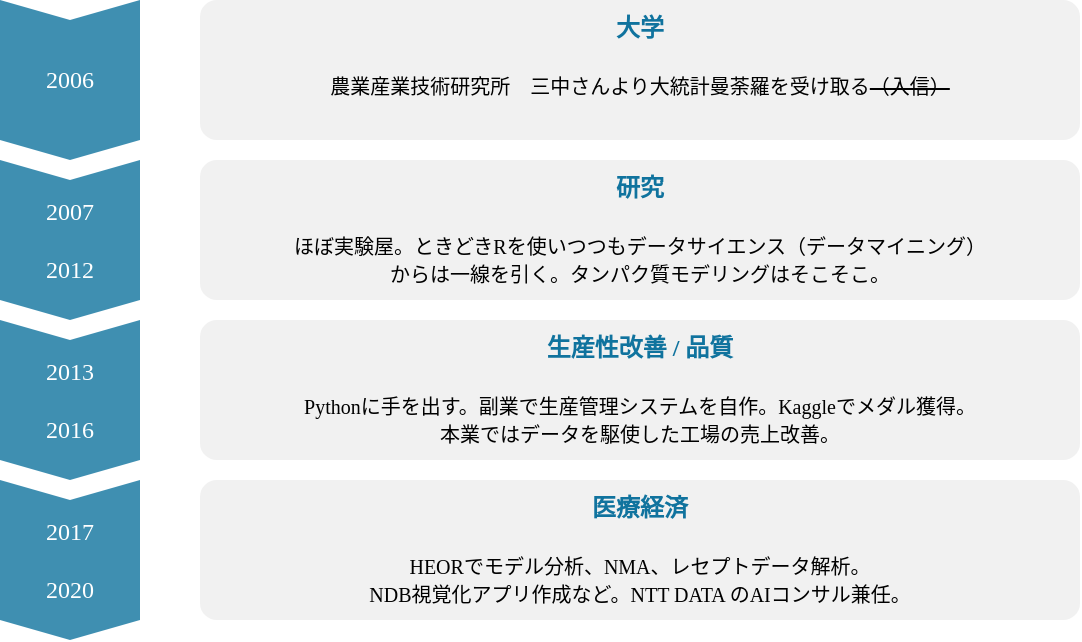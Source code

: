 <mxfile version="15.0.6" type="github" pages="5">
  <diagram id="nfT71_-IPyRZFanoregO" name="Page1">
    <mxGraphModel dx="3232" dy="1273" grid="1" gridSize="10" guides="1" tooltips="1" connect="1" arrows="1" fold="1" page="1" pageScale="1" pageWidth="850" pageHeight="1100" math="0" shadow="0">
      <root>
        <mxCell id="p9SXIOguWRCFXc3_EY1H-0" />
        <mxCell id="p9SXIOguWRCFXc3_EY1H-1" parent="p9SXIOguWRCFXc3_EY1H-0" />
        <mxCell id="pGd8FTcYEc2tg5zaIXxq-0" value="&lt;p&gt;&lt;font data-font-src=&quot;https://fonts.googleapis.com/css?family=Montserrat&quot;&gt;2006&lt;/font&gt;&lt;/p&gt;" style="shape=step;perimeter=stepPerimeter;whiteSpace=wrap;html=1;fixedSize=1;size=10;direction=south;fillColor=#10739E;strokeColor=none;rounded=0;fontColor=#FFFFFF;fontFamily=Montserrat;fontSource=https%3A%2F%2Ffonts.googleapis.com%2Fcss%3Ffamily%3DMontserrat;opacity=80;" parent="p9SXIOguWRCFXc3_EY1H-1" vertex="1">
          <mxGeometry x="-780" y="150" width="70" height="80" as="geometry" />
        </mxCell>
        <mxCell id="pGd8FTcYEc2tg5zaIXxq-1" value="&lt;font style=&quot;font-size: 12px&quot;&gt;&lt;font style=&quot;font-size: 12px&quot; color=&quot;#10739E&quot;&gt;&lt;b&gt;大学&lt;/b&gt;&lt;/font&gt;&lt;br&gt;&lt;br&gt;&lt;font size=&quot;1&quot;&gt;農業産業技術研究所　三中さんより大統計曼荼羅を受け取る&lt;strike&gt;（入信）&lt;/strike&gt;&lt;br&gt;&lt;/font&gt;&lt;/font&gt;" style="rounded=1;strokeColor=none;fillColor=#DDDDDD;align=center;arcSize=12;verticalAlign=top;whiteSpace=wrap;html=1;fontSize=12;opacity=40;fontFamily=Montserrat;fontSource=https%3A%2F%2Ffonts.googleapis.com%2Fcss%3Ffamily%3DMontserrat;" parent="p9SXIOguWRCFXc3_EY1H-1" vertex="1">
          <mxGeometry x="-680" y="150" width="440" height="70" as="geometry" />
        </mxCell>
        <mxCell id="pGd8FTcYEc2tg5zaIXxq-2" value="&lt;div&gt;2007&lt;/div&gt;&lt;div&gt;&lt;br&gt;&lt;/div&gt;&lt;div&gt;2012&lt;br&gt;&lt;/div&gt;" style="shape=step;perimeter=stepPerimeter;whiteSpace=wrap;html=1;fixedSize=1;size=10;direction=south;fillColor=#10739E;strokeColor=none;rounded=0;fontColor=#FFFFFF;fontFamily=Montserrat;fontSource=https%3A%2F%2Ffonts.googleapis.com%2Fcss%3Ffamily%3DMontserrat;opacity=80;" parent="p9SXIOguWRCFXc3_EY1H-1" vertex="1">
          <mxGeometry x="-780" y="230" width="70" height="80" as="geometry" />
        </mxCell>
        <mxCell id="pGd8FTcYEc2tg5zaIXxq-3" value="&lt;font style=&quot;font-size: 12px&quot;&gt;&lt;font style=&quot;font-size: 12px&quot; color=&quot;#10739E&quot;&gt;&lt;b&gt;研究&lt;/b&gt;&lt;/font&gt;&lt;br&gt;&lt;br&gt;&lt;/font&gt;&lt;div&gt;&lt;font style=&quot;font-size: 10px&quot;&gt;&lt;font size=&quot;1&quot;&gt;ほぼ実験屋。ときどきRを使いつつもデータサイエンス（データマイニング）&lt;/font&gt;&lt;/font&gt;&lt;/div&gt;&lt;div&gt;&lt;font style=&quot;font-size: 10px&quot;&gt;&lt;font size=&quot;1&quot;&gt;からは一線を引く。タンパク質モデリングはそこそこ。&lt;br&gt;&lt;/font&gt;&lt;/font&gt;&lt;/div&gt;" style="rounded=1;strokeColor=none;fillColor=#DDDDDD;align=center;arcSize=12;verticalAlign=top;whiteSpace=wrap;html=1;fontSize=12;opacity=40;fontFamily=Montserrat;fontSource=https%3A%2F%2Ffonts.googleapis.com%2Fcss%3Ffamily%3DMontserrat;" parent="p9SXIOguWRCFXc3_EY1H-1" vertex="1">
          <mxGeometry x="-680" y="230" width="440" height="70" as="geometry" />
        </mxCell>
        <mxCell id="pGd8FTcYEc2tg5zaIXxq-4" value="&lt;div&gt;2013&lt;/div&gt;&lt;div&gt;&lt;br&gt;&lt;/div&gt;&lt;div&gt;2016&lt;br&gt;&lt;/div&gt;" style="shape=step;perimeter=stepPerimeter;whiteSpace=wrap;html=1;fixedSize=1;size=10;direction=south;fillColor=#10739E;strokeColor=none;rounded=0;fontColor=#FFFFFF;fontFamily=Montserrat;fontSource=https%3A%2F%2Ffonts.googleapis.com%2Fcss%3Ffamily%3DMontserrat;opacity=80;" parent="p9SXIOguWRCFXc3_EY1H-1" vertex="1">
          <mxGeometry x="-780" y="310" width="70" height="80" as="geometry" />
        </mxCell>
        <mxCell id="pGd8FTcYEc2tg5zaIXxq-5" value="&lt;font style=&quot;font-size: 12px&quot;&gt;&lt;font style=&quot;font-size: 12px&quot; color=&quot;#10739E&quot;&gt;&lt;b&gt;生産性改善 / 品質&lt;/b&gt;&lt;/font&gt;&lt;br&gt;&lt;br&gt;&lt;/font&gt;&lt;div&gt;&lt;font style=&quot;font-size: 10px&quot;&gt;&lt;font size=&quot;1&quot;&gt;Pythonに手を出す。副業で生産管理システムを自作。Kaggleでメダル獲得。&lt;/font&gt;&lt;/font&gt;&lt;/div&gt;&lt;div&gt;&lt;font style=&quot;font-size: 10px&quot;&gt;&lt;font size=&quot;1&quot;&gt;本業ではデータを駆使した工場の売上改善。&lt;/font&gt;&lt;/font&gt;&lt;/div&gt;" style="rounded=1;strokeColor=none;fillColor=#DDDDDD;align=center;arcSize=12;verticalAlign=top;whiteSpace=wrap;html=1;fontSize=12;opacity=40;fontFamily=Montserrat;fontSource=https%3A%2F%2Ffonts.googleapis.com%2Fcss%3Ffamily%3DMontserrat;" parent="p9SXIOguWRCFXc3_EY1H-1" vertex="1">
          <mxGeometry x="-680" y="310" width="440" height="70" as="geometry" />
        </mxCell>
        <mxCell id="pGd8FTcYEc2tg5zaIXxq-6" value="&lt;div&gt;2017&lt;/div&gt;&lt;div&gt;&lt;br&gt;&lt;/div&gt;&lt;div&gt;2020&lt;br&gt;&lt;/div&gt;" style="shape=step;perimeter=stepPerimeter;whiteSpace=wrap;html=1;fixedSize=1;size=10;direction=south;fillColor=#10739E;strokeColor=none;rounded=0;fontColor=#FFFFFF;fontFamily=Montserrat;fontSource=https%3A%2F%2Ffonts.googleapis.com%2Fcss%3Ffamily%3DMontserrat;opacity=80;" parent="p9SXIOguWRCFXc3_EY1H-1" vertex="1">
          <mxGeometry x="-780" y="390" width="70" height="80" as="geometry" />
        </mxCell>
        <mxCell id="pGd8FTcYEc2tg5zaIXxq-7" value="&lt;font style=&quot;font-size: 12px&quot;&gt;&lt;font style=&quot;font-size: 12px&quot; color=&quot;#10739E&quot;&gt;&lt;b&gt;医療経済&lt;/b&gt;&lt;/font&gt;&lt;br&gt;&lt;br&gt;&lt;/font&gt;&lt;div&gt;&lt;font style=&quot;font-size: 10px&quot;&gt;&lt;font size=&quot;1&quot;&gt;HEORでモデル分析、NMA、レセプトデータ解析。&lt;/font&gt;&lt;/font&gt;&lt;/div&gt;&lt;div&gt;&lt;font style=&quot;font-size: 10px&quot;&gt;&lt;font size=&quot;1&quot;&gt;NDB視覚化アプリ作成など。&lt;/font&gt;&lt;/font&gt;&lt;font style=&quot;font-size: 10px&quot;&gt;&lt;font size=&quot;1&quot;&gt;NTT DATA のAIコンサル兼任。&lt;/font&gt;&lt;/font&gt;&lt;/div&gt;" style="rounded=1;strokeColor=none;fillColor=#DDDDDD;align=center;arcSize=12;verticalAlign=top;whiteSpace=wrap;html=1;fontSize=12;opacity=40;fontFamily=Montserrat;fontSource=https%3A%2F%2Ffonts.googleapis.com%2Fcss%3Ffamily%3DMontserrat;" parent="p9SXIOguWRCFXc3_EY1H-1" vertex="1">
          <mxGeometry x="-680" y="390" width="440" height="70" as="geometry" />
        </mxCell>
      </root>
    </mxGraphModel>
  </diagram>
  <diagram id="hUq8l0zJN-bttdY-le0T" name="Page-2">
    <mxGraphModel dx="1032" dy="624" grid="1" gridSize="10" guides="1" tooltips="1" connect="1" arrows="1" fold="1" page="1" pageScale="1" pageWidth="850" pageHeight="1100" math="0" shadow="0">
      <root>
        <mxCell id="9UxpXEo3Pc5CRail3H-m-0" />
        <mxCell id="9UxpXEo3Pc5CRail3H-m-1" parent="9UxpXEo3Pc5CRail3H-m-0" />
        <mxCell id="9UxpXEo3Pc5CRail3H-m-2" value="データサイエンティスト" style="rounded=0;whiteSpace=wrap;html=1;opacity=80;fontColor=#666666;spacing=2;strokeWidth=1;strokeColor=#999999;fontFamily=Montserrat;fontSource=https%3A%2F%2Ffonts.googleapis.com%2Fcss%3Ffamily%3DMontserrat;sketch=1;fillColor=none;" parent="9UxpXEo3Pc5CRail3H-m-1" vertex="1">
          <mxGeometry x="150" y="220" width="210" height="40" as="geometry" />
        </mxCell>
        <mxCell id="9UxpXEo3Pc5CRail3H-m-3" value="* 統計分析で「意思決定を支援する」&lt;br&gt;&lt;br&gt;* 必要に応じて機械学習で「自動化の推進」も進める&lt;br&gt;&lt;br&gt;* 必要に応じてデータ基盤・データ活用体制の構築も担う&lt;br&gt;&lt;br&gt;&lt;b&gt;データに関するオールラウンダー的な立ち位置。データアナリストの延長。&lt;/b&gt;" style="rounded=0;whiteSpace=wrap;opacity=80;fontColor=#666666;spacing=2;strokeWidth=1;strokeColor=#999999;fontFamily=Montserrat;fontSource=https%3A%2F%2Ffonts.googleapis.com%2Fcss%3Ffamily%3DMontserrat;align=left;fontSize=11;spacingLeft=3;spacingRight=3;html=1;sketch=1;fillColor=none;" parent="9UxpXEo3Pc5CRail3H-m-1" vertex="1">
          <mxGeometry x="150" y="270" width="210" height="160" as="geometry" />
        </mxCell>
        <mxCell id="9UxpXEo3Pc5CRail3H-m-4" value="定義" style="rounded=0;whiteSpace=wrap;html=1;strokeColor=#999999;fontSize=10;fontFamily=Montserrat;fontSource=https%3A%2F%2Ffonts.googleapis.com%2Fcss%3Ffamily%3DMontserrat;fontColor=#808080;sketch=1;fillColor=none;" parent="9UxpXEo3Pc5CRail3H-m-1" vertex="1">
          <mxGeometry x="90" y="270" width="50" height="160" as="geometry" />
        </mxCell>
        <mxCell id="9UxpXEo3Pc5CRail3H-m-5" value="スキル" style="rounded=0;whiteSpace=wrap;html=1;strokeColor=#999999;fontSize=10;fontFamily=Montserrat;fontSource=https%3A%2F%2Ffonts.googleapis.com%2Fcss%3Ffamily%3DMontserrat;fontColor=#808080;sketch=1;fillColor=none;" parent="9UxpXEo3Pc5CRail3H-m-1" vertex="1">
          <mxGeometry x="90" y="440" width="50" height="120" as="geometry" />
        </mxCell>
        <mxCell id="j8T_HdrlfE7mMLbsaLNT-0" value="* SQL文法を含むデータベース操作の技術&#xa;&#xa;* クラウドの知識&#xa;&#xa;* AutoMLの知識  &#xa;&#xa;* データ前処理・特徴量エンジニアリング" style="rounded=0;whiteSpace=wrap;opacity=80;fontColor=#666666;spacing=2;strokeWidth=1;strokeColor=#999999;fontFamily=Montserrat;fontSource=https%3A%2F%2Ffonts.googleapis.com%2Fcss%3Ffamily%3DMontserrat;align=left;spacingLeft=3;spacingRight=3;fontSize=10;sketch=1;fillColor=none;" parent="9UxpXEo3Pc5CRail3H-m-1" vertex="1">
          <mxGeometry x="150" y="440" width="210" height="120" as="geometry" />
        </mxCell>
        <mxCell id="j8T_HdrlfE7mMLbsaLNT-1" value="機械学習エンジニア" style="rounded=0;whiteSpace=wrap;html=1;opacity=80;fontColor=#666666;spacing=2;strokeWidth=1;strokeColor=#999999;fontFamily=Montserrat;fontSource=https%3A%2F%2Ffonts.googleapis.com%2Fcss%3Ffamily%3DMontserrat;sketch=1;fillColor=none;" parent="9UxpXEo3Pc5CRail3H-m-1" vertex="1">
          <mxGeometry x="370" y="220" width="210" height="40" as="geometry" />
        </mxCell>
        <mxCell id="j8T_HdrlfE7mMLbsaLNT-3" value="&lt;div style=&quot;font-size: 11px&quot;&gt;* 基本的に機械学習を各種システムに組み入れて開発する&lt;/div&gt;&lt;div style=&quot;font-size: 11px&quot;&gt;&lt;br style=&quot;font-size: 11px&quot;&gt;&lt;/div&gt;&lt;div style=&quot;font-size: 11px&quot;&gt;* 超速で進歩する領域であるため、必要に応じて研究活動も行う&lt;/div&gt;&lt;div style=&quot;font-size: 11px&quot;&gt;&lt;br style=&quot;font-size: 11px&quot;&gt;&lt;/div&gt;&lt;div style=&quot;font-size: 11px&quot;&gt;&lt;b&gt;ソフトウェアエンジニアの延長。&lt;/b&gt;&lt;br style=&quot;font-size: 11px&quot;&gt;&lt;/div&gt;" style="rounded=0;whiteSpace=wrap;opacity=80;fontColor=#666666;spacing=2;strokeWidth=1;strokeColor=#999999;fontFamily=Montserrat;fontSource=https%3A%2F%2Ffonts.googleapis.com%2Fcss%3Ffamily%3DMontserrat;align=left;fontSize=11;spacingLeft=3;spacingRight=3;html=1;sketch=1;fillColor=none;" parent="9UxpXEo3Pc5CRail3H-m-1" vertex="1">
          <mxGeometry x="370" y="270" width="210" height="160" as="geometry" />
        </mxCell>
        <mxCell id="j8T_HdrlfE7mMLbsaLNT-4" value="データアーキテクト" style="rounded=0;whiteSpace=wrap;html=1;opacity=80;fontColor=#666666;spacing=2;strokeWidth=1;strokeColor=#999999;fontFamily=Montserrat;fontSource=https%3A%2F%2Ffonts.googleapis.com%2Fcss%3Ffamily%3DMontserrat;sketch=1;fillColor=none;" parent="9UxpXEo3Pc5CRail3H-m-1" vertex="1">
          <mxGeometry x="590" y="220" width="210" height="40" as="geometry" />
        </mxCell>
        <mxCell id="j8T_HdrlfE7mMLbsaLNT-5" value="* データ利活用業務のために、データ基盤・データ活用体制を構築＆整備する&lt;br&gt;&lt;br&gt;* データ基盤のオーナーシップを持つことが多く、付随する業務として分析向けデータ抽出やダッシュボード構築を行う&lt;br&gt;&lt;br&gt;&lt;b&gt;DBエンジニアの延長。&lt;/b&gt;" style="rounded=0;whiteSpace=wrap;opacity=80;fontColor=#666666;spacing=2;strokeWidth=1;strokeColor=#999999;fontFamily=Montserrat;fontSource=https%3A%2F%2Ffonts.googleapis.com%2Fcss%3Ffamily%3DMontserrat;align=left;fontSize=11;spacingLeft=3;spacingRight=3;fontStyle=0;shadow=0;glass=0;sketch=1;html=1;fillColor=none;" parent="9UxpXEo3Pc5CRail3H-m-1" vertex="1">
          <mxGeometry x="590" y="270" width="210" height="160" as="geometry" />
        </mxCell>
        <mxCell id="j8T_HdrlfE7mMLbsaLNT-6" value="&lt;div style=&quot;font-size: 10px;&quot;&gt;* エンジニアとしてのスキル&lt;/div&gt;&lt;div style=&quot;font-size: 10px;&quot;&gt;&lt;br style=&quot;font-size: 10px;&quot;&gt;&lt;/div&gt;&lt;div style=&quot;font-size: 10px;&quot;&gt;* 機械学習の知識&lt;/div&gt;&lt;div style=&quot;font-size: 10px;&quot;&gt;&lt;br style=&quot;font-size: 10px;&quot;&gt;&lt;/div&gt;&lt;div style=&quot;font-size: 10px;&quot;&gt;* NN/DLの知識&lt;/div&gt;&lt;div style=&quot;font-size: 10px;&quot;&gt;&lt;br style=&quot;font-size: 10px;&quot;&gt;&lt;/div&gt;&lt;div style=&quot;font-size: 10px;&quot;&gt;* &quot;Kaggleで勝つ&quot;の知識&lt;br style=&quot;font-size: 10px;&quot;&gt;&lt;/div&gt;" style="rounded=0;whiteSpace=wrap;html=1;opacity=80;fontColor=#666666;spacing=2;strokeWidth=1;strokeColor=#999999;fontFamily=Montserrat;fontSource=https%3A%2F%2Ffonts.googleapis.com%2Fcss%3Ffamily%3DMontserrat;align=left;spacingLeft=3;spacingRight=3;fontSize=10;sketch=1;fillColor=none;" parent="9UxpXEo3Pc5CRail3H-m-1" vertex="1">
          <mxGeometry x="370" y="440" width="210" height="120" as="geometry" />
        </mxCell>
        <mxCell id="j8T_HdrlfE7mMLbsaLNT-7" value="* 一般的なDB操作&#xa;&#xa;* DWH / データマートの構築・整備スキル&#xa;&#xa;*データ分析（統計分析・機械学習問わず）の目的に応じてDBを操作＆抽出&#xa;&#xa;* データ基盤に付随する分析業務" style="rounded=0;whiteSpace=wrap;opacity=80;fontColor=#666666;spacing=2;strokeWidth=1;strokeColor=#999999;fontFamily=Montserrat;fontSource=https%3A%2F%2Ffonts.googleapis.com%2Fcss%3Ffamily%3DMontserrat;align=left;spacingLeft=3;spacingRight=3;fontSize=10;sketch=1;fillColor=none;" parent="9UxpXEo3Pc5CRail3H-m-1" vertex="1">
          <mxGeometry x="590" y="440" width="210" height="120" as="geometry" />
        </mxCell>
      </root>
    </mxGraphModel>
  </diagram>
  <diagram id="yh9RSn8FNRR-F8zXOmGP" name="Page-3">
    <mxGraphModel dx="893" dy="624" grid="1" gridSize="10" guides="1" tooltips="1" connect="1" arrows="1" fold="1" page="1" pageScale="1" pageWidth="850" pageHeight="1100" math="0" shadow="0">
      <root>
        <mxCell id="TAIWlikkCOqCa6km391F-0" />
        <mxCell id="TAIWlikkCOqCa6km391F-1" parent="TAIWlikkCOqCa6km391F-0" />
        <mxCell id="TAIWlikkCOqCa6km391F-2" value="" style="shape=image;verticalLabelPosition=bottom;labelBackgroundColor=#ffffff;verticalAlign=top;aspect=fixed;imageAspect=0;image=http://www.metal-am.com/wp-content/uploads/sites/4/2020/12/fig-01-copy-1024x630.jpg;" parent="TAIWlikkCOqCa6km391F-1" vertex="1">
          <mxGeometry x="150" y="170" width="763.75" height="470" as="geometry" />
        </mxCell>
        <mxCell id="airgw70l3UCqZkjlE6ua-10" value="大量のデータを学習し、特定のタスクを遂行する関数を自動的に構築する技術" style="whiteSpace=wrap;rounded=0;shadow=0;glass=0;sketch=1;fontColor=#808080;fillColor=#ffffff;align=left;fontFamily=Noto Sans JP;fontSize=13;strokeColor=#808080;spacingLeft=5;spacingRight=5;fontSource=https%3A%2F%2Ffonts.googleapis.com%2Fcss%3Ffamily%3DNoto%2BSans%2BJP;" parent="TAIWlikkCOqCa6km391F-1" vertex="1">
          <mxGeometry x="401.88" y="530" width="260" height="60" as="geometry" />
        </mxCell>
        <mxCell id="airgw70l3UCqZkjlE6ua-12" value="機械学習の1手法。ニューラルネットワークを多層に結合して表現・学習能力を高めた" style="whiteSpace=wrap;rounded=0;shadow=0;glass=0;sketch=1;fontColor=#808080;fillColor=#ffffff;align=left;fontFamily=Noto Sans JP;fontSize=13;strokeColor=#808080;spacingLeft=5;spacingRight=5;html=1;fontSource=https%3A%2F%2Ffonts.googleapis.com%2Fcss%3Ffamily%3DNoto%2BSans%2BJP;" parent="TAIWlikkCOqCa6km391F-1" vertex="1">
          <mxGeometry x="661.88" y="490" width="248.12" height="60" as="geometry" />
        </mxCell>
        <mxCell id="airgw70l3UCqZkjlE6ua-13" value="特化型AI / 汎用型AI、強いAI / 弱いAI" style="whiteSpace=wrap;rounded=0;shadow=0;glass=0;sketch=1;fontColor=#808080;fillColor=#ffffff;align=left;fontFamily=Noto Sans JP;fontSize=13;strokeColor=#808080;spacingLeft=5;spacingRight=5;fontSource=https%3A%2F%2Ffonts.googleapis.com%2Fcss%3Ffamily%3DNoto%2BSans%2BJP;" parent="TAIWlikkCOqCa6km391F-1" vertex="1">
          <mxGeometry x="150" y="570" width="230" height="60" as="geometry" />
        </mxCell>
      </root>
    </mxGraphModel>
  </diagram>
  <diagram id="zrfpJyeRR_nyD6yEaahl" name="Page-4">
    <mxGraphModel dx="2382" dy="1273" grid="1" gridSize="10" guides="1" tooltips="1" connect="1" arrows="1" fold="1" page="1" pageScale="1" pageWidth="850" pageHeight="1100" math="0" shadow="0">
      <root>
        <mxCell id="HDczlblUwx7JTKvTxsxV-0" />
        <mxCell id="HDczlblUwx7JTKvTxsxV-1" parent="HDczlblUwx7JTKvTxsxV-0" />
        <mxCell id="HDczlblUwx7JTKvTxsxV-6" value="" style="shape=image;html=1;verticalAlign=top;verticalLabelPosition=bottom;labelBackgroundColor=#ffffff;imageAspect=0;aspect=fixed;image=https://cdn2.iconfinder.com/data/icons/cleaning-153/32/Cleaning_cleaning_clean_broom_housekeeping-128.png;sketch=1;fillColor=none;" parent="HDczlblUwx7JTKvTxsxV-1" vertex="1">
          <mxGeometry x="230" y="430" width="108" height="108" as="geometry" />
        </mxCell>
        <mxCell id="HDczlblUwx7JTKvTxsxV-8" value="" style="outlineConnect=0;fontColor=#232F3E;gradientColor=none;fillColor=#6CAE3E;strokeColor=none;dashed=0;verticalLabelPosition=bottom;verticalAlign=top;align=center;html=1;fontSize=12;fontStyle=0;aspect=fixed;pointerEvents=1;shape=mxgraph.aws4.iot_analytics_data_store;sketch=0;" parent="HDczlblUwx7JTKvTxsxV-1" vertex="1">
          <mxGeometry x="100" y="440" width="67.85" height="98" as="geometry" />
        </mxCell>
        <mxCell id="HDczlblUwx7JTKvTxsxV-9" value="" style="outlineConnect=0;fontColor=#232F3E;gradientColor=none;fillColor=#6CAE3E;strokeColor=none;dashed=0;verticalLabelPosition=bottom;verticalAlign=top;align=center;html=1;fontSize=12;fontStyle=0;aspect=fixed;pointerEvents=1;shape=mxgraph.aws4.data_set;sketch=0;" parent="HDczlblUwx7JTKvTxsxV-1" vertex="1">
          <mxGeometry y="438.95" width="80" height="99.05" as="geometry" />
        </mxCell>
        <mxCell id="HDczlblUwx7JTKvTxsxV-10" value="" style="triangle;whiteSpace=wrap;html=1;sketch=0;strokeColor=none;fillColor=#B3B3B3;" parent="HDczlblUwx7JTKvTxsxV-1" vertex="1">
          <mxGeometry x="200" y="461.17" width="20" height="53.33" as="geometry" />
        </mxCell>
        <mxCell id="HDczlblUwx7JTKvTxsxV-21" value="" style="shape=image;html=1;verticalAlign=top;verticalLabelPosition=bottom;labelBackgroundColor=#ffffff;imageAspect=0;aspect=fixed;image=https://cdn4.iconfinder.com/data/icons/internet-networking-and-communication-glyph-24/24/Communication_discussing_speech_bubble_talking_user-128.png;sketch=0;fillColor=#B3B3B3;" parent="HDczlblUwx7JTKvTxsxV-1" vertex="1">
          <mxGeometry x="700" y="438.95" width="88" height="88" as="geometry" />
        </mxCell>
        <mxCell id="HDczlblUwx7JTKvTxsxV-22" value="" style="triangle;whiteSpace=wrap;html=1;sketch=0;strokeColor=none;fillColor=#B3B3B3;" parent="HDczlblUwx7JTKvTxsxV-1" vertex="1">
          <mxGeometry x="350" y="461.17" width="20" height="53.33" as="geometry" />
        </mxCell>
        <mxCell id="HDczlblUwx7JTKvTxsxV-23" value="" style="group" parent="HDczlblUwx7JTKvTxsxV-1" vertex="1" connectable="0">
          <mxGeometry x="390" y="400" width="230" height="179" as="geometry" />
        </mxCell>
        <mxCell id="HDczlblUwx7JTKvTxsxV-11" value="" style="shape=image;html=1;verticalAlign=top;verticalLabelPosition=bottom;labelBackgroundColor=#ffffff;imageAspect=0;aspect=fixed;image=https://cdn1.iconfinder.com/data/icons/material-core/23/content-cut-128.png;sketch=0;fillColor=#B3B3B3;" parent="HDczlblUwx7JTKvTxsxV-23" vertex="1">
          <mxGeometry width="80" height="80" as="geometry" />
        </mxCell>
        <mxCell id="HDczlblUwx7JTKvTxsxV-13" value="" style="aspect=fixed;pointerEvents=1;shadow=0;dashed=0;html=1;strokeColor=none;labelPosition=center;verticalLabelPosition=bottom;verticalAlign=top;align=center;fillColor=#00188D;shape=mxgraph.mscae.general.graph;sketch=0;" parent="HDczlblUwx7JTKvTxsxV-23" vertex="1">
          <mxGeometry x="160" y="5" width="70" height="70" as="geometry" />
        </mxCell>
        <mxCell id="HDczlblUwx7JTKvTxsxV-18" style="edgeStyle=orthogonalEdgeStyle;rounded=0;orthogonalLoop=1;jettySize=auto;html=1;exitX=0;exitY=0.5;exitDx=0;exitDy=0;entryX=0.5;entryY=1;entryDx=0;entryDy=0;sketch=1;strokeColor=#808080;" parent="HDczlblUwx7JTKvTxsxV-23" source="HDczlblUwx7JTKvTxsxV-15" target="HDczlblUwx7JTKvTxsxV-11" edge="1">
          <mxGeometry relative="1" as="geometry" />
        </mxCell>
        <mxCell id="HDczlblUwx7JTKvTxsxV-15" value="" style="shape=image;html=1;verticalAlign=top;verticalLabelPosition=bottom;labelBackgroundColor=#ffffff;imageAspect=0;aspect=fixed;image=https://cdn0.iconfinder.com/data/icons/glyphpack/60/function-128.png;sketch=0;fillColor=#B3B3B3;" parent="HDczlblUwx7JTKvTxsxV-23" vertex="1">
          <mxGeometry x="80" y="121" width="58" height="58" as="geometry" />
        </mxCell>
        <mxCell id="HDczlblUwx7JTKvTxsxV-19" style="edgeStyle=orthogonalEdgeStyle;rounded=0;orthogonalLoop=1;jettySize=auto;html=1;exitX=0.5;exitY=1;exitDx=0;exitDy=0;exitPerimeter=0;entryX=1;entryY=0.75;entryDx=0;entryDy=0;sketch=1;strokeColor=#808080;" parent="HDczlblUwx7JTKvTxsxV-23" source="HDczlblUwx7JTKvTxsxV-13" target="HDczlblUwx7JTKvTxsxV-15" edge="1">
          <mxGeometry relative="1" as="geometry" />
        </mxCell>
        <mxCell id="HDczlblUwx7JTKvTxsxV-16" value="" style="endArrow=classic;html=1;exitX=1;exitY=0.5;exitDx=0;exitDy=0;entryX=0;entryY=0.5;entryDx=0;entryDy=0;entryPerimeter=0;sketch=1;strokeColor=#808080;" parent="HDczlblUwx7JTKvTxsxV-23" source="HDczlblUwx7JTKvTxsxV-11" target="HDczlblUwx7JTKvTxsxV-13" edge="1">
          <mxGeometry width="50" height="50" relative="1" as="geometry">
            <mxPoint x="30" y="120" as="sourcePoint" />
            <mxPoint x="80" y="70" as="targetPoint" />
          </mxGeometry>
        </mxCell>
        <mxCell id="HDczlblUwx7JTKvTxsxV-24" value="" style="triangle;whiteSpace=wrap;html=1;sketch=0;strokeColor=none;fillColor=#B3B3B3;" parent="HDczlblUwx7JTKvTxsxV-1" vertex="1">
          <mxGeometry x="660" y="461.81" width="20" height="53.33" as="geometry" />
        </mxCell>
        <mxCell id="HDczlblUwx7JTKvTxsxV-25" value="データの読込" style="text;html=1;align=center;verticalAlign=middle;resizable=0;points=[];autosize=1;strokeColor=none;fillColor=none;fontSize=19;" parent="HDczlblUwx7JTKvTxsxV-1" vertex="1">
          <mxGeometry x="20" y="565" width="130" height="30" as="geometry" />
        </mxCell>
        <mxCell id="HDczlblUwx7JTKvTxsxV-26" value="整理" style="text;html=1;align=center;verticalAlign=middle;resizable=0;points=[];autosize=1;strokeColor=none;fillColor=none;fontSize=19;" parent="HDczlblUwx7JTKvTxsxV-1" vertex="1">
          <mxGeometry x="260" y="565" width="50" height="30" as="geometry" />
        </mxCell>
        <mxCell id="HDczlblUwx7JTKvTxsxV-27" value="変形" style="text;html=1;align=center;verticalAlign=middle;resizable=0;points=[];autosize=1;strokeColor=none;fillColor=none;fontSize=19;" parent="HDczlblUwx7JTKvTxsxV-1" vertex="1">
          <mxGeometry x="375" y="360" width="50" height="30" as="geometry" />
        </mxCell>
        <mxCell id="HDczlblUwx7JTKvTxsxV-28" value="可視化" style="text;html=1;align=center;verticalAlign=middle;resizable=0;points=[];autosize=1;strokeColor=none;fillColor=none;fontSize=19;" parent="HDczlblUwx7JTKvTxsxV-1" vertex="1">
          <mxGeometry x="560" y="360" width="70" height="30" as="geometry" />
        </mxCell>
        <mxCell id="HDczlblUwx7JTKvTxsxV-29" value="モデル" style="text;html=1;align=center;verticalAlign=middle;resizable=0;points=[];autosize=1;strokeColor=none;fillColor=none;fontSize=19;" parent="HDczlblUwx7JTKvTxsxV-1" vertex="1">
          <mxGeometry x="470" y="579" width="70" height="30" as="geometry" />
        </mxCell>
        <mxCell id="HDczlblUwx7JTKvTxsxV-30" value="伝達" style="text;html=1;align=center;verticalAlign=middle;resizable=0;points=[];autosize=1;strokeColor=none;fillColor=none;fontSize=19;" parent="HDczlblUwx7JTKvTxsxV-1" vertex="1">
          <mxGeometry x="719" y="549" width="50" height="30" as="geometry" />
        </mxCell>
      </root>
    </mxGraphModel>
  </diagram>
  <diagram id="rI5xuZV8ipGQuJ_-42ox" name="Page-5">
    <mxGraphModel dx="2009" dy="1273" grid="1" gridSize="10" guides="1" tooltips="1" connect="1" arrows="1" fold="1" page="1" pageScale="1" pageWidth="850" pageHeight="1100" math="0" shadow="0">
      <root>
        <mxCell id="ATxQNK5uhgOzWbLKc6zC-0" />
        <mxCell id="ATxQNK5uhgOzWbLKc6zC-1" parent="ATxQNK5uhgOzWbLKc6zC-0" />
        <mxCell id="N9aMcZx0KdY85BL23eSu-7" value="" style="group" vertex="1" connectable="0" parent="ATxQNK5uhgOzWbLKc6zC-1">
          <mxGeometry x="100" y="130" width="270" height="480" as="geometry" />
        </mxCell>
        <mxCell id="N9aMcZx0KdY85BL23eSu-2" value="" style="verticalLabelPosition=bottom;html=1;verticalAlign=top;strokeWidth=2;shape=mxgraph.lean_mapping.physical_pull;pointerEvents=1;rotation=-180;" vertex="1" parent="N9aMcZx0KdY85BL23eSu-7">
          <mxGeometry x="210" width="60" height="60" as="geometry" />
        </mxCell>
        <mxCell id="N9aMcZx0KdY85BL23eSu-1" value="" style="verticalLabelPosition=bottom;html=1;verticalAlign=top;strokeWidth=2;shape=mxgraph.lean_mapping.physical_pull;pointerEvents=1;rotation=-180;" vertex="1" parent="N9aMcZx0KdY85BL23eSu-7">
          <mxGeometry x="210" width="60" height="60" as="geometry" />
        </mxCell>
        <mxCell id="ATxQNK5uhgOzWbLKc6zC-12" value="" style="group" parent="N9aMcZx0KdY85BL23eSu-7" vertex="1" connectable="0">
          <mxGeometry y="30" width="230" height="450" as="geometry" />
        </mxCell>
        <mxCell id="ATxQNK5uhgOzWbLKc6zC-3" value="探索的データ分析" style="rounded=1;whiteSpace=wrap;html=1;sketch=1;fontFamily=Noto Sans JP;fontSource=https%3A%2F%2Ffonts.googleapis.com%2Fcss%3Ffamily%3DNoto%2BSans%2BJP;fontSize=19;strokeColor=#999999;fillColor=#E6E6E6;" parent="ATxQNK5uhgOzWbLKc6zC-12" vertex="1">
          <mxGeometry width="230" height="50" as="geometry" />
        </mxCell>
        <mxCell id="ATxQNK5uhgOzWbLKc6zC-4" value="特徴量エンジニアリング" style="rounded=1;whiteSpace=wrap;html=1;sketch=1;fontFamily=Noto Sans JP;fontSource=https%3A%2F%2Ffonts.googleapis.com%2Fcss%3Ffamily%3DNoto%2BSans%2BJP;fontSize=19;strokeColor=#999999;fillColor=#E6E6E6;" parent="ATxQNK5uhgOzWbLKc6zC-12" vertex="1">
          <mxGeometry y="100" width="230" height="50" as="geometry" />
        </mxCell>
        <mxCell id="ATxQNK5uhgOzWbLKc6zC-5" value="" style="triangle;whiteSpace=wrap;html=1;sketch=0;fontFamily=Noto Sans JP;fontSource=https%3A%2F%2Ffonts.googleapis.com%2Fcss%3Ffamily%3DNoto%2BSans%2BJP;fontSize=19;rotation=0;direction=south;strokeColor=none;fillColor=#10739E;" parent="ATxQNK5uhgOzWbLKc6zC-12" vertex="1">
          <mxGeometry x="95" y="70" width="40" height="15" as="geometry" />
        </mxCell>
        <mxCell id="ATxQNK5uhgOzWbLKc6zC-6" value="モデルの決定/実行/比較" style="rounded=1;whiteSpace=wrap;html=1;sketch=1;fontFamily=Noto Sans JP;fontSource=https%3A%2F%2Ffonts.googleapis.com%2Fcss%3Ffamily%3DNoto%2BSans%2BJP;fontSize=19;strokeColor=#999999;fillColor=#E6E6E6;" parent="ATxQNK5uhgOzWbLKc6zC-12" vertex="1">
          <mxGeometry y="200" width="230" height="50" as="geometry" />
        </mxCell>
        <mxCell id="ATxQNK5uhgOzWbLKc6zC-7" value="" style="triangle;whiteSpace=wrap;html=1;sketch=0;fontFamily=Noto Sans JP;fontSource=https%3A%2F%2Ffonts.googleapis.com%2Fcss%3Ffamily%3DNoto%2BSans%2BJP;fontSize=19;rotation=0;direction=south;strokeColor=none;fillColor=#10739E;" parent="ATxQNK5uhgOzWbLKc6zC-12" vertex="1">
          <mxGeometry x="95" y="170" width="40" height="15" as="geometry" />
        </mxCell>
        <mxCell id="ATxQNK5uhgOzWbLKc6zC-8" value="パラメーター検索" style="rounded=1;whiteSpace=wrap;html=1;sketch=1;fontFamily=Noto Sans JP;fontSource=https%3A%2F%2Ffonts.googleapis.com%2Fcss%3Ffamily%3DNoto%2BSans%2BJP;fontSize=19;strokeColor=#999999;fillColor=#E6E6E6;" parent="ATxQNK5uhgOzWbLKc6zC-12" vertex="1">
          <mxGeometry y="300" width="230" height="50" as="geometry" />
        </mxCell>
        <mxCell id="ATxQNK5uhgOzWbLKc6zC-9" value="" style="triangle;whiteSpace=wrap;html=1;sketch=0;fontFamily=Noto Sans JP;fontSource=https%3A%2F%2Ffonts.googleapis.com%2Fcss%3Ffamily%3DNoto%2BSans%2BJP;fontSize=19;rotation=0;direction=south;strokeColor=none;fillColor=#10739E;" parent="ATxQNK5uhgOzWbLKc6zC-12" vertex="1">
          <mxGeometry x="95" y="270" width="40" height="15" as="geometry" />
        </mxCell>
        <mxCell id="ATxQNK5uhgOzWbLKc6zC-10" value="汎用性強化/モデル改善" style="rounded=1;whiteSpace=wrap;html=1;sketch=1;fontFamily=Noto Sans JP;fontSource=https%3A%2F%2Ffonts.googleapis.com%2Fcss%3Ffamily%3DNoto%2BSans%2BJP;fontSize=19;strokeColor=#999999;fillColor=#E6E6E6;" parent="ATxQNK5uhgOzWbLKc6zC-12" vertex="1">
          <mxGeometry y="400" width="230" height="50" as="geometry" />
        </mxCell>
        <mxCell id="ATxQNK5uhgOzWbLKc6zC-11" value="" style="triangle;whiteSpace=wrap;html=1;sketch=0;fontFamily=Noto Sans JP;fontSource=https%3A%2F%2Ffonts.googleapis.com%2Fcss%3Ffamily%3DNoto%2BSans%2BJP;fontSize=19;rotation=0;direction=south;strokeColor=none;fillColor=#10739E;" parent="ATxQNK5uhgOzWbLKc6zC-12" vertex="1">
          <mxGeometry x="95" y="370" width="40" height="15" as="geometry" />
        </mxCell>
        <mxCell id="N9aMcZx0KdY85BL23eSu-3" value="" style="verticalLabelPosition=bottom;html=1;verticalAlign=top;strokeWidth=2;shape=mxgraph.lean_mapping.physical_pull;pointerEvents=1;rotation=-180;" vertex="1" parent="N9aMcZx0KdY85BL23eSu-7">
          <mxGeometry x="210" y="100" width="60" height="60" as="geometry" />
        </mxCell>
        <mxCell id="N9aMcZx0KdY85BL23eSu-4" value="" style="verticalLabelPosition=bottom;html=1;verticalAlign=top;strokeWidth=2;shape=mxgraph.lean_mapping.physical_pull;pointerEvents=1;rotation=-180;" vertex="1" parent="N9aMcZx0KdY85BL23eSu-7">
          <mxGeometry x="210" y="200" width="60" height="60" as="geometry" />
        </mxCell>
        <mxCell id="N9aMcZx0KdY85BL23eSu-5" value="" style="verticalLabelPosition=bottom;html=1;verticalAlign=top;strokeWidth=2;shape=mxgraph.lean_mapping.physical_pull;pointerEvents=1;rotation=-180;" vertex="1" parent="N9aMcZx0KdY85BL23eSu-7">
          <mxGeometry x="210" y="300" width="60" height="60" as="geometry" />
        </mxCell>
        <mxCell id="N9aMcZx0KdY85BL23eSu-6" value="" style="verticalLabelPosition=bottom;html=1;verticalAlign=top;strokeWidth=2;shape=mxgraph.lean_mapping.physical_pull;pointerEvents=1;rotation=-180;" vertex="1" parent="N9aMcZx0KdY85BL23eSu-7">
          <mxGeometry x="210" y="400" width="60" height="60" as="geometry" />
        </mxCell>
      </root>
    </mxGraphModel>
  </diagram>
</mxfile>
